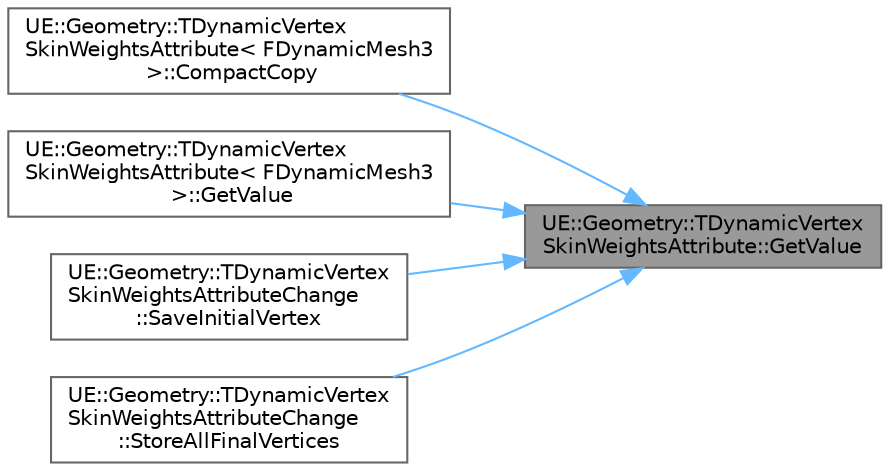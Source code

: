 digraph "UE::Geometry::TDynamicVertexSkinWeightsAttribute::GetValue"
{
 // INTERACTIVE_SVG=YES
 // LATEX_PDF_SIZE
  bgcolor="transparent";
  edge [fontname=Helvetica,fontsize=10,labelfontname=Helvetica,labelfontsize=10];
  node [fontname=Helvetica,fontsize=10,shape=box,height=0.2,width=0.4];
  rankdir="RL";
  Node1 [id="Node000001",label="UE::Geometry::TDynamicVertex\lSkinWeightsAttribute::GetValue",height=0.2,width=0.4,color="gray40", fillcolor="grey60", style="filled", fontcolor="black",tooltip="Get the element at a given index."];
  Node1 -> Node2 [id="edge1_Node000001_Node000002",dir="back",color="steelblue1",style="solid",tooltip=" "];
  Node2 [id="Node000002",label="UE::Geometry::TDynamicVertex\lSkinWeightsAttribute\< FDynamicMesh3\l \>::CompactCopy",height=0.2,width=0.4,color="grey40", fillcolor="white", style="filled",URL="$d6/d3e/classUE_1_1Geometry_1_1TDynamicVertexSkinWeightsAttribute.html#a138bfe8d3d8a18c4a4e7a2a246060424",tooltip=" "];
  Node1 -> Node3 [id="edge2_Node000001_Node000003",dir="back",color="steelblue1",style="solid",tooltip=" "];
  Node3 [id="Node000003",label="UE::Geometry::TDynamicVertex\lSkinWeightsAttribute\< FDynamicMesh3\l \>::GetValue",height=0.2,width=0.4,color="grey40", fillcolor="white", style="filled",URL="$d6/d3e/classUE_1_1Geometry_1_1TDynamicVertexSkinWeightsAttribute.html#af873243e449a9ef9edab220194d9c136",tooltip=" "];
  Node1 -> Node4 [id="edge3_Node000001_Node000004",dir="back",color="steelblue1",style="solid",tooltip=" "];
  Node4 [id="Node000004",label="UE::Geometry::TDynamicVertex\lSkinWeightsAttributeChange\l::SaveInitialVertex",height=0.2,width=0.4,color="grey40", fillcolor="white", style="filled",URL="$d2/db0/classUE_1_1Geometry_1_1TDynamicVertexSkinWeightsAttributeChange.html#a1649368db4028d6b63876545cf361ae7",tooltip=" "];
  Node1 -> Node5 [id="edge4_Node000001_Node000005",dir="back",color="steelblue1",style="solid",tooltip=" "];
  Node5 [id="Node000005",label="UE::Geometry::TDynamicVertex\lSkinWeightsAttributeChange\l::StoreAllFinalVertices",height=0.2,width=0.4,color="grey40", fillcolor="white", style="filled",URL="$d2/db0/classUE_1_1Geometry_1_1TDynamicVertexSkinWeightsAttributeChange.html#abebcbff012b226ac35ad7b74fb07a530",tooltip=" "];
}
